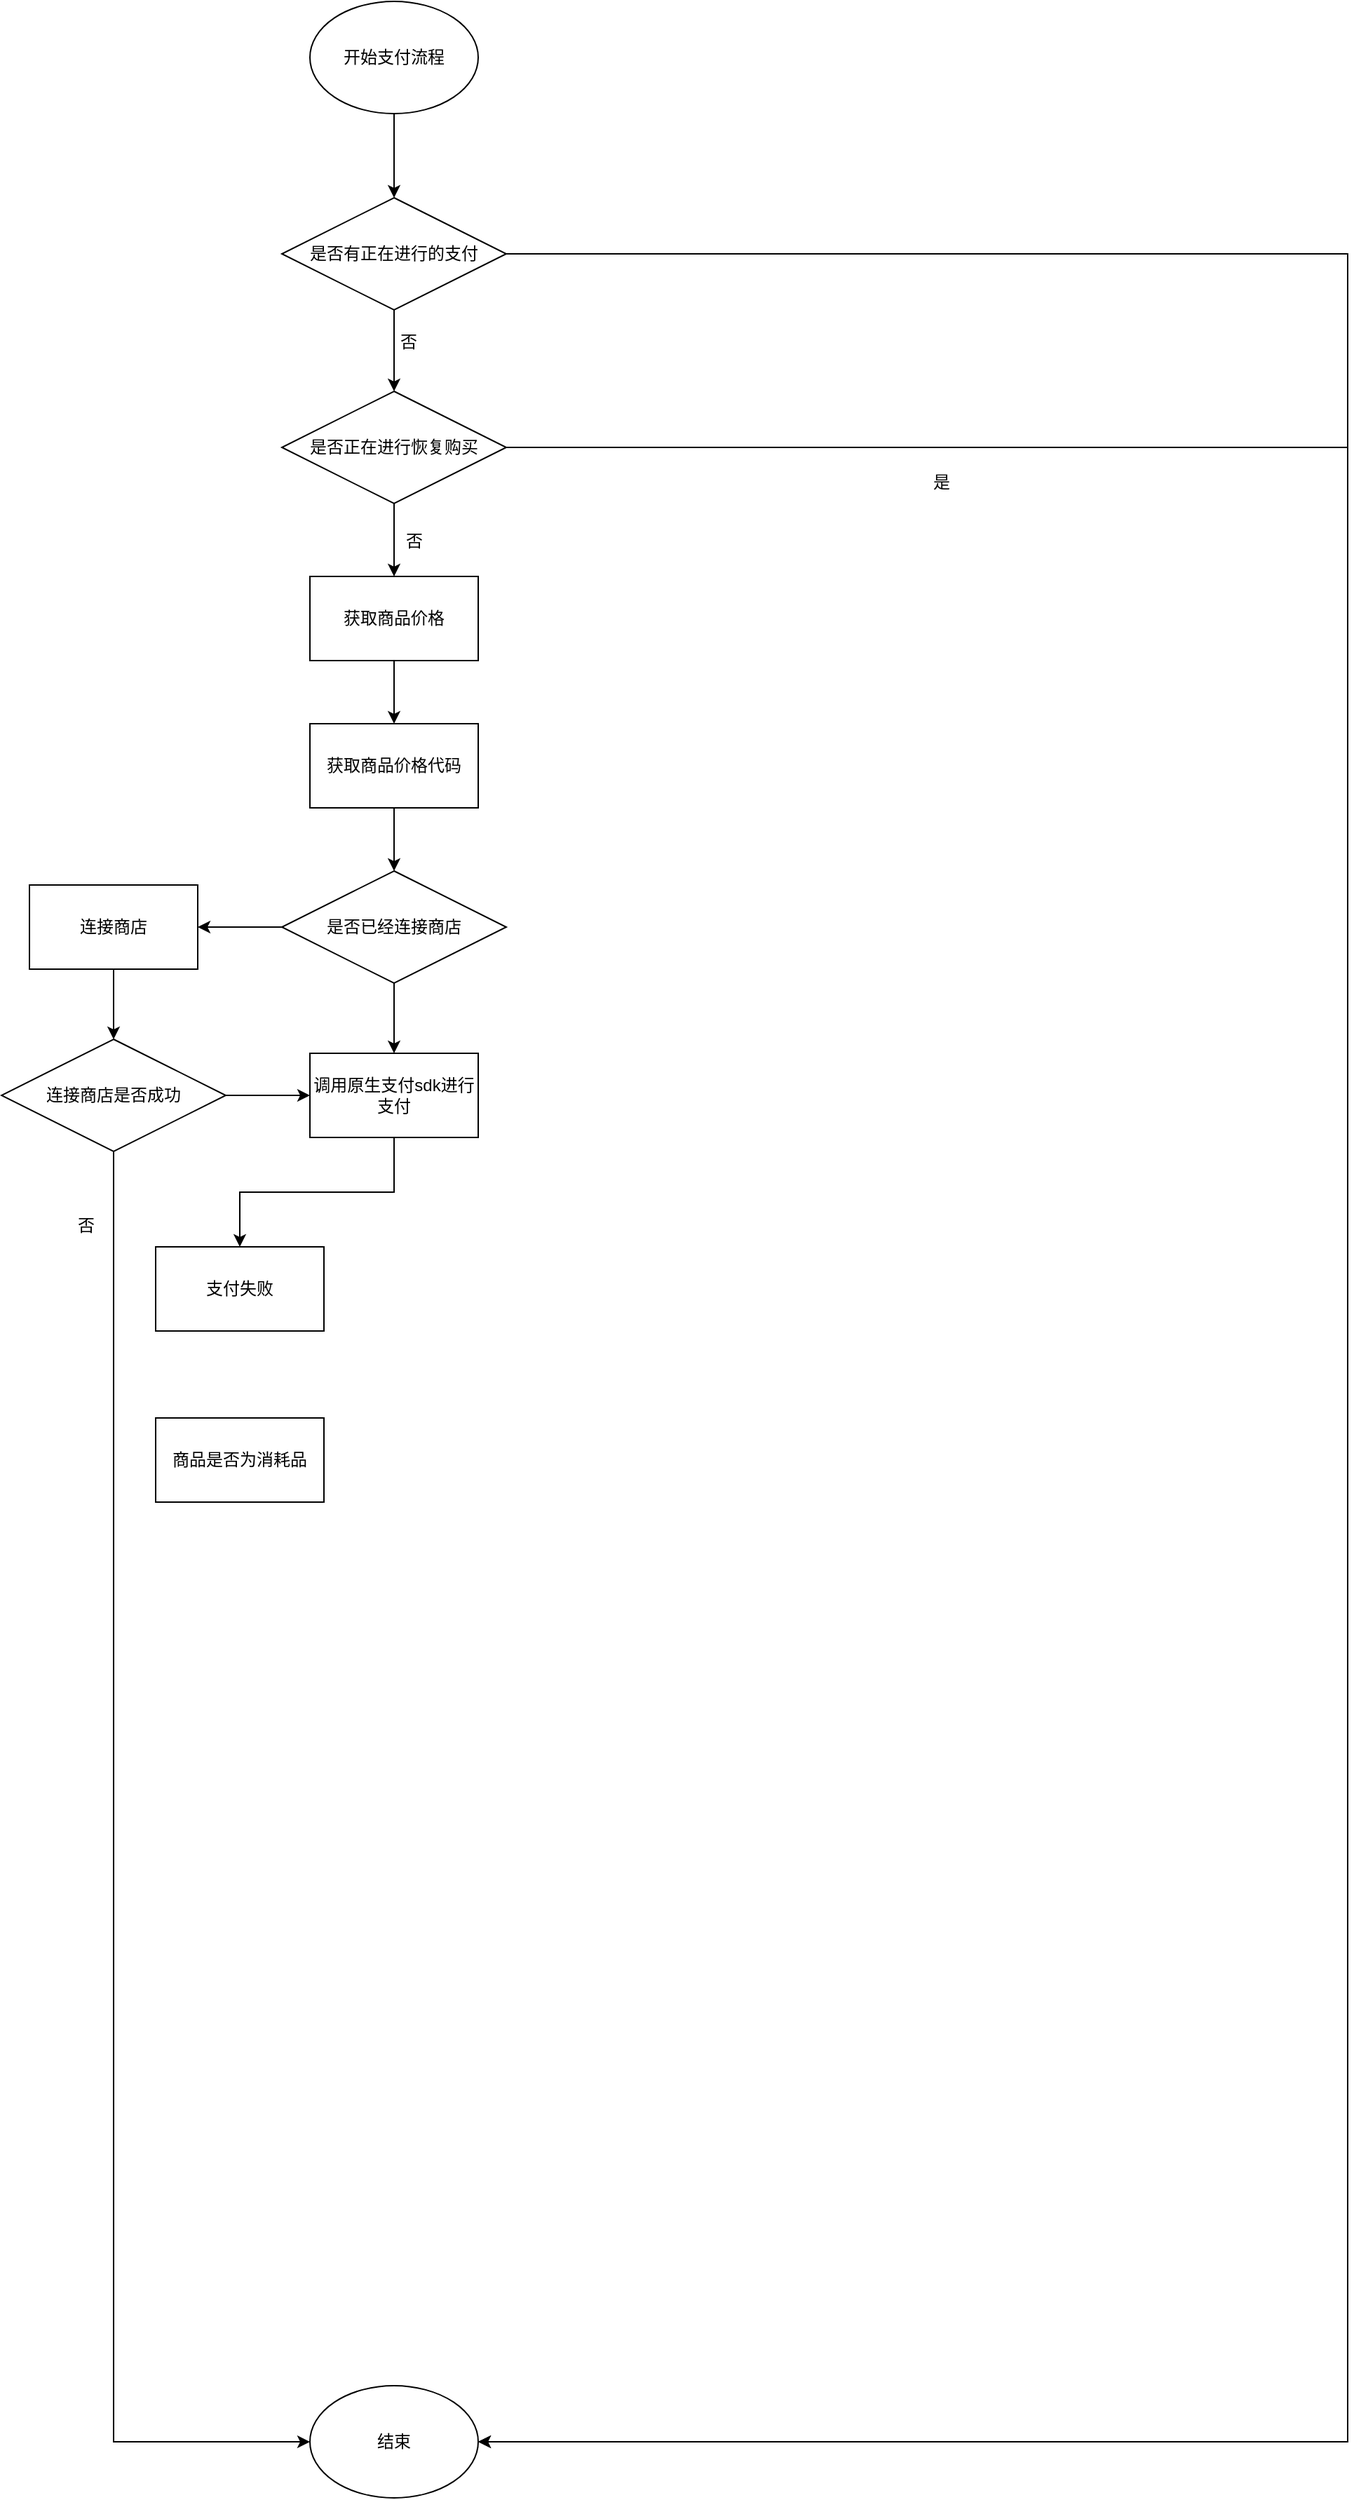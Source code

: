 <mxfile version="25.0.1">
  <diagram id="C5RBs43oDa-KdzZeNtuy" name="Page-1">
    <mxGraphModel dx="1434" dy="738" grid="1" gridSize="10" guides="1" tooltips="1" connect="1" arrows="1" fold="1" page="1" pageScale="1" pageWidth="827" pageHeight="1169" math="0" shadow="0">
      <root>
        <mxCell id="WIyWlLk6GJQsqaUBKTNV-0" />
        <mxCell id="WIyWlLk6GJQsqaUBKTNV-1" parent="WIyWlLk6GJQsqaUBKTNV-0" />
        <mxCell id="BqznvouL7BfpSOCFibUr-3" value="" style="edgeStyle=orthogonalEdgeStyle;rounded=0;orthogonalLoop=1;jettySize=auto;html=1;" edge="1" parent="WIyWlLk6GJQsqaUBKTNV-1" source="BqznvouL7BfpSOCFibUr-0" target="BqznvouL7BfpSOCFibUr-2">
          <mxGeometry relative="1" as="geometry" />
        </mxCell>
        <mxCell id="BqznvouL7BfpSOCFibUr-0" value="开始支付流程" style="ellipse;whiteSpace=wrap;html=1;" vertex="1" parent="WIyWlLk6GJQsqaUBKTNV-1">
          <mxGeometry x="340" y="10" width="120" height="80" as="geometry" />
        </mxCell>
        <mxCell id="BqznvouL7BfpSOCFibUr-1" value="结束" style="ellipse;whiteSpace=wrap;html=1;" vertex="1" parent="WIyWlLk6GJQsqaUBKTNV-1">
          <mxGeometry x="340" y="1710" width="120" height="80" as="geometry" />
        </mxCell>
        <mxCell id="BqznvouL7BfpSOCFibUr-7" style="edgeStyle=orthogonalEdgeStyle;rounded=0;orthogonalLoop=1;jettySize=auto;html=1;exitX=1;exitY=0.5;exitDx=0;exitDy=0;entryX=1;entryY=0.5;entryDx=0;entryDy=0;" edge="1" parent="WIyWlLk6GJQsqaUBKTNV-1" source="BqznvouL7BfpSOCFibUr-2" target="BqznvouL7BfpSOCFibUr-1">
          <mxGeometry relative="1" as="geometry">
            <Array as="points">
              <mxPoint x="1080" y="190" />
              <mxPoint x="1080" y="1750" />
            </Array>
          </mxGeometry>
        </mxCell>
        <mxCell id="BqznvouL7BfpSOCFibUr-10" value="" style="edgeStyle=orthogonalEdgeStyle;rounded=0;orthogonalLoop=1;jettySize=auto;html=1;" edge="1" parent="WIyWlLk6GJQsqaUBKTNV-1" source="BqznvouL7BfpSOCFibUr-2" target="BqznvouL7BfpSOCFibUr-9">
          <mxGeometry relative="1" as="geometry" />
        </mxCell>
        <mxCell id="BqznvouL7BfpSOCFibUr-2" value="是否有正在进行的支付" style="rhombus;whiteSpace=wrap;html=1;" vertex="1" parent="WIyWlLk6GJQsqaUBKTNV-1">
          <mxGeometry x="320" y="150" width="160" height="80" as="geometry" />
        </mxCell>
        <mxCell id="BqznvouL7BfpSOCFibUr-8" value="是" style="text;html=1;align=center;verticalAlign=middle;resizable=0;points=[];autosize=1;strokeColor=none;fillColor=none;" vertex="1" parent="WIyWlLk6GJQsqaUBKTNV-1">
          <mxGeometry x="770" y="338" width="40" height="30" as="geometry" />
        </mxCell>
        <mxCell id="BqznvouL7BfpSOCFibUr-12" style="edgeStyle=orthogonalEdgeStyle;rounded=0;orthogonalLoop=1;jettySize=auto;html=1;exitX=1;exitY=0.5;exitDx=0;exitDy=0;entryX=1;entryY=0.5;entryDx=0;entryDy=0;" edge="1" parent="WIyWlLk6GJQsqaUBKTNV-1" source="BqznvouL7BfpSOCFibUr-9" target="BqznvouL7BfpSOCFibUr-1">
          <mxGeometry relative="1" as="geometry">
            <Array as="points">
              <mxPoint x="1080" y="328" />
              <mxPoint x="1080" y="1750" />
            </Array>
          </mxGeometry>
        </mxCell>
        <mxCell id="BqznvouL7BfpSOCFibUr-14" value="" style="edgeStyle=orthogonalEdgeStyle;rounded=0;orthogonalLoop=1;jettySize=auto;html=1;" edge="1" parent="WIyWlLk6GJQsqaUBKTNV-1" source="BqznvouL7BfpSOCFibUr-9" target="BqznvouL7BfpSOCFibUr-13">
          <mxGeometry relative="1" as="geometry" />
        </mxCell>
        <mxCell id="BqznvouL7BfpSOCFibUr-9" value="是否正在进行恢复购买" style="rhombus;whiteSpace=wrap;html=1;" vertex="1" parent="WIyWlLk6GJQsqaUBKTNV-1">
          <mxGeometry x="320" y="288" width="160" height="80" as="geometry" />
        </mxCell>
        <mxCell id="BqznvouL7BfpSOCFibUr-11" value="否" style="text;html=1;align=center;verticalAlign=middle;resizable=0;points=[];autosize=1;strokeColor=none;fillColor=none;" vertex="1" parent="WIyWlLk6GJQsqaUBKTNV-1">
          <mxGeometry x="390" y="238" width="40" height="30" as="geometry" />
        </mxCell>
        <mxCell id="BqznvouL7BfpSOCFibUr-17" value="" style="edgeStyle=orthogonalEdgeStyle;rounded=0;orthogonalLoop=1;jettySize=auto;html=1;" edge="1" parent="WIyWlLk6GJQsqaUBKTNV-1" source="BqznvouL7BfpSOCFibUr-13" target="BqznvouL7BfpSOCFibUr-16">
          <mxGeometry relative="1" as="geometry" />
        </mxCell>
        <mxCell id="BqznvouL7BfpSOCFibUr-13" value="获取商品价格" style="rounded=0;whiteSpace=wrap;html=1;" vertex="1" parent="WIyWlLk6GJQsqaUBKTNV-1">
          <mxGeometry x="340" y="420" width="120" height="60" as="geometry" />
        </mxCell>
        <mxCell id="BqznvouL7BfpSOCFibUr-15" value="否" style="text;html=1;align=center;verticalAlign=middle;resizable=0;points=[];autosize=1;strokeColor=none;fillColor=none;" vertex="1" parent="WIyWlLk6GJQsqaUBKTNV-1">
          <mxGeometry x="394" y="380" width="40" height="30" as="geometry" />
        </mxCell>
        <mxCell id="BqznvouL7BfpSOCFibUr-19" value="" style="edgeStyle=orthogonalEdgeStyle;rounded=0;orthogonalLoop=1;jettySize=auto;html=1;" edge="1" parent="WIyWlLk6GJQsqaUBKTNV-1" source="BqznvouL7BfpSOCFibUr-16" target="BqznvouL7BfpSOCFibUr-18">
          <mxGeometry relative="1" as="geometry" />
        </mxCell>
        <mxCell id="BqznvouL7BfpSOCFibUr-16" value="获取商品价格代码" style="rounded=0;whiteSpace=wrap;html=1;" vertex="1" parent="WIyWlLk6GJQsqaUBKTNV-1">
          <mxGeometry x="340" y="525" width="120" height="60" as="geometry" />
        </mxCell>
        <mxCell id="BqznvouL7BfpSOCFibUr-21" value="" style="edgeStyle=orthogonalEdgeStyle;rounded=0;orthogonalLoop=1;jettySize=auto;html=1;" edge="1" parent="WIyWlLk6GJQsqaUBKTNV-1" source="BqznvouL7BfpSOCFibUr-18" target="BqznvouL7BfpSOCFibUr-20">
          <mxGeometry relative="1" as="geometry" />
        </mxCell>
        <mxCell id="BqznvouL7BfpSOCFibUr-30" value="" style="edgeStyle=orthogonalEdgeStyle;rounded=0;orthogonalLoop=1;jettySize=auto;html=1;" edge="1" parent="WIyWlLk6GJQsqaUBKTNV-1" source="BqznvouL7BfpSOCFibUr-18" target="BqznvouL7BfpSOCFibUr-29">
          <mxGeometry relative="1" as="geometry" />
        </mxCell>
        <mxCell id="BqznvouL7BfpSOCFibUr-18" value="是否已经连接商店" style="rhombus;whiteSpace=wrap;html=1;" vertex="1" parent="WIyWlLk6GJQsqaUBKTNV-1">
          <mxGeometry x="320" y="630" width="160" height="80" as="geometry" />
        </mxCell>
        <mxCell id="BqznvouL7BfpSOCFibUr-24" value="" style="edgeStyle=orthogonalEdgeStyle;rounded=0;orthogonalLoop=1;jettySize=auto;html=1;" edge="1" parent="WIyWlLk6GJQsqaUBKTNV-1" source="BqznvouL7BfpSOCFibUr-20" target="BqznvouL7BfpSOCFibUr-22">
          <mxGeometry relative="1" as="geometry" />
        </mxCell>
        <mxCell id="BqznvouL7BfpSOCFibUr-20" value="连接商店" style="rounded=0;whiteSpace=wrap;html=1;" vertex="1" parent="WIyWlLk6GJQsqaUBKTNV-1">
          <mxGeometry x="140" y="640" width="120" height="60" as="geometry" />
        </mxCell>
        <mxCell id="BqznvouL7BfpSOCFibUr-25" style="edgeStyle=orthogonalEdgeStyle;rounded=0;orthogonalLoop=1;jettySize=auto;html=1;exitX=0.5;exitY=1;exitDx=0;exitDy=0;entryX=0;entryY=0.5;entryDx=0;entryDy=0;" edge="1" parent="WIyWlLk6GJQsqaUBKTNV-1" source="BqznvouL7BfpSOCFibUr-22" target="BqznvouL7BfpSOCFibUr-1">
          <mxGeometry relative="1" as="geometry" />
        </mxCell>
        <mxCell id="BqznvouL7BfpSOCFibUr-31" value="" style="edgeStyle=orthogonalEdgeStyle;rounded=0;orthogonalLoop=1;jettySize=auto;html=1;" edge="1" parent="WIyWlLk6GJQsqaUBKTNV-1" source="BqznvouL7BfpSOCFibUr-22" target="BqznvouL7BfpSOCFibUr-29">
          <mxGeometry relative="1" as="geometry" />
        </mxCell>
        <mxCell id="BqznvouL7BfpSOCFibUr-22" value="连接商店是否成功" style="rhombus;whiteSpace=wrap;html=1;" vertex="1" parent="WIyWlLk6GJQsqaUBKTNV-1">
          <mxGeometry x="120" y="750" width="160" height="80" as="geometry" />
        </mxCell>
        <mxCell id="BqznvouL7BfpSOCFibUr-26" value="否" style="text;html=1;align=center;verticalAlign=middle;resizable=0;points=[];autosize=1;strokeColor=none;fillColor=none;" vertex="1" parent="WIyWlLk6GJQsqaUBKTNV-1">
          <mxGeometry x="160" y="868" width="40" height="30" as="geometry" />
        </mxCell>
        <mxCell id="BqznvouL7BfpSOCFibUr-33" style="edgeStyle=orthogonalEdgeStyle;rounded=0;orthogonalLoop=1;jettySize=auto;html=1;exitX=0.5;exitY=1;exitDx=0;exitDy=0;entryX=0.5;entryY=0;entryDx=0;entryDy=0;" edge="1" parent="WIyWlLk6GJQsqaUBKTNV-1" source="BqznvouL7BfpSOCFibUr-29" target="BqznvouL7BfpSOCFibUr-32">
          <mxGeometry relative="1" as="geometry" />
        </mxCell>
        <mxCell id="BqznvouL7BfpSOCFibUr-29" value="调用原生支付sdk进行支付" style="rounded=0;whiteSpace=wrap;html=1;" vertex="1" parent="WIyWlLk6GJQsqaUBKTNV-1">
          <mxGeometry x="340" y="760" width="120" height="60" as="geometry" />
        </mxCell>
        <mxCell id="BqznvouL7BfpSOCFibUr-32" value="支付失败" style="rounded=0;whiteSpace=wrap;html=1;" vertex="1" parent="WIyWlLk6GJQsqaUBKTNV-1">
          <mxGeometry x="230" y="898" width="120" height="60" as="geometry" />
        </mxCell>
        <mxCell id="BqznvouL7BfpSOCFibUr-34" value="商品是否为消耗品" style="rounded=0;whiteSpace=wrap;html=1;" vertex="1" parent="WIyWlLk6GJQsqaUBKTNV-1">
          <mxGeometry x="230" y="1020" width="120" height="60" as="geometry" />
        </mxCell>
      </root>
    </mxGraphModel>
  </diagram>
</mxfile>
